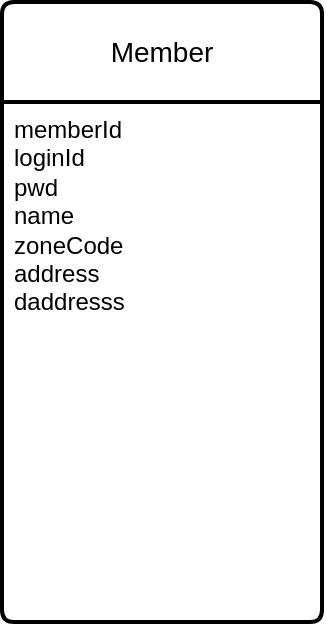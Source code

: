 <mxfile version="24.7.8">
  <diagram id="C5RBs43oDa-KdzZeNtuy" name="Page-1">
    <mxGraphModel dx="1050" dy="530" grid="1" gridSize="10" guides="1" tooltips="1" connect="1" arrows="1" fold="1" page="1" pageScale="1" pageWidth="827" pageHeight="1169" math="0" shadow="0">
      <root>
        <mxCell id="WIyWlLk6GJQsqaUBKTNV-0" />
        <mxCell id="WIyWlLk6GJQsqaUBKTNV-1" parent="WIyWlLk6GJQsqaUBKTNV-0" />
        <mxCell id="cHQ9bsjMmgEcApR4SutL-19" value="Member" style="swimlane;childLayout=stackLayout;horizontal=1;startSize=50;horizontalStack=0;rounded=1;fontSize=14;fontStyle=0;strokeWidth=2;resizeParent=0;resizeLast=1;shadow=0;dashed=0;align=center;arcSize=4;whiteSpace=wrap;html=1;" vertex="1" parent="WIyWlLk6GJQsqaUBKTNV-1">
          <mxGeometry x="160" y="80" width="160" height="310" as="geometry" />
        </mxCell>
        <mxCell id="cHQ9bsjMmgEcApR4SutL-20" value="&lt;span style=&quot;text-align: center;&quot;&gt;memberId&lt;/span&gt;&lt;br&gt;&lt;span style=&quot;text-align: center;&quot;&gt;loginId&lt;/span&gt;&lt;br&gt;&lt;span style=&quot;text-align: center;&quot;&gt;pwd&lt;/span&gt;&lt;div&gt;&lt;span style=&quot;text-align: center; background-color: initial;&quot;&gt;name&lt;/span&gt;&lt;/div&gt;&lt;div&gt;&lt;span style=&quot;text-align: center; background-color: initial;&quot;&gt;zoneCode&lt;/span&gt;&lt;/div&gt;&lt;div&gt;&lt;span style=&quot;text-align: center; background-color: initial;&quot;&gt;address&lt;/span&gt;&lt;/div&gt;&lt;div&gt;&lt;span style=&quot;text-align: center; background-color: initial;&quot;&gt;daddresss&lt;/span&gt;&lt;/div&gt;" style="align=left;strokeColor=none;fillColor=none;spacingLeft=4;fontSize=12;verticalAlign=top;resizable=0;rotatable=0;part=1;html=1;" vertex="1" parent="cHQ9bsjMmgEcApR4SutL-19">
          <mxGeometry y="50" width="160" height="260" as="geometry" />
        </mxCell>
      </root>
    </mxGraphModel>
  </diagram>
</mxfile>
